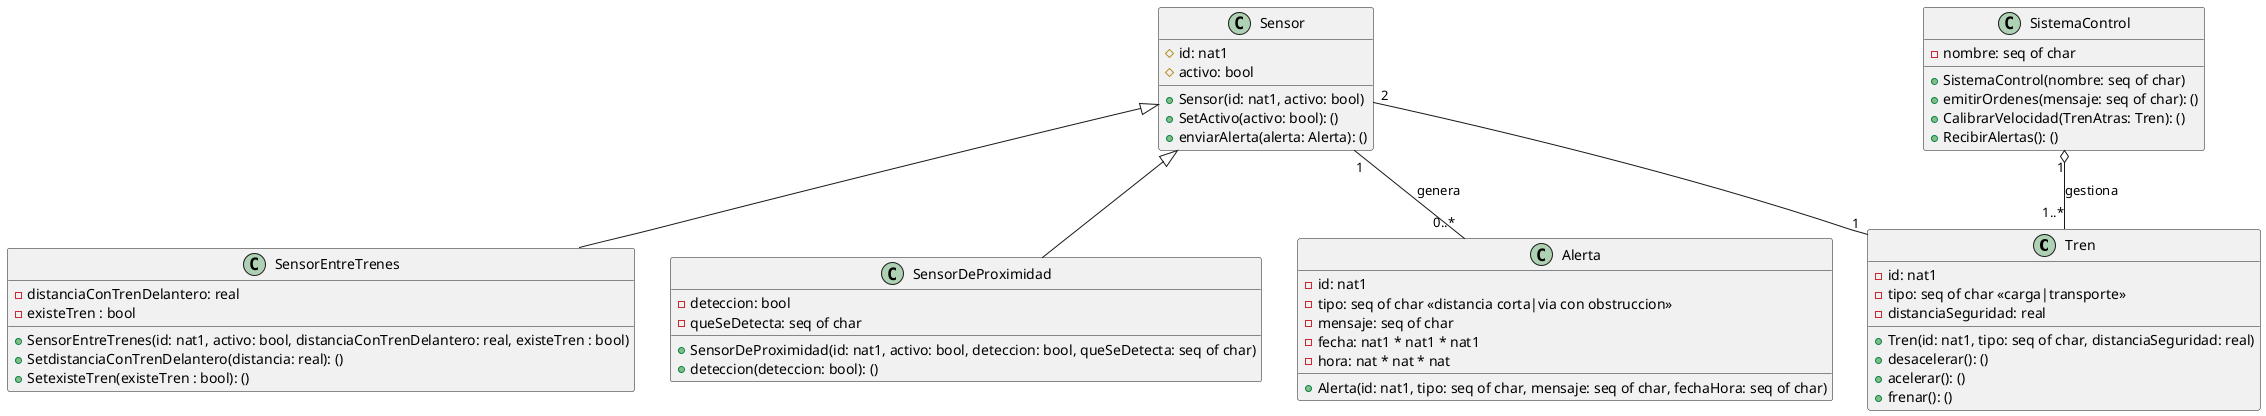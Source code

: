 @startuml trafico de trenes

class Tren {
    -id: nat1
    -tipo: seq of char <<carga|transporte>>
    -distanciaSeguridad: real
    +Tren(id: nat1, tipo: seq of char, distanciaSeguridad: real)
    +desacelerar(): ()
    +acelerar(): ()
    +frenar(): ()
}

class Sensor {
    #id: nat1
    #activo: bool
    +Sensor(id: nat1, activo: bool)
    +SetActivo(activo: bool): ()
    +enviarAlerta(alerta: Alerta): ()
}

class SensorEntreTrenes{
    -distanciaConTrenDelantero: real
    -existeTren : bool
    +SensorEntreTrenes(id: nat1, activo: bool, distanciaConTrenDelantero: real, existeTren : bool)
    +SetdistanciaConTrenDelantero(distancia: real): ()
    +SetexisteTren(existeTren : bool): ()
}

class SensorDeProximidad {
    -deteccion: bool
    -queSeDetecta: seq of char
    +SensorDeProximidad(id: nat1, activo: bool, deteccion: bool, queSeDetecta: seq of char)
    +deteccion(deteccion: bool): ()
}

class Alerta {
    -id: nat1
    -tipo: seq of char <<distancia corta|via con obstruccion>>
    -mensaje: seq of char
    -fecha: nat1 * nat1 * nat1
    -hora: nat * nat * nat
    +Alerta(id: nat1, tipo: seq of char, mensaje: seq of char, fechaHora: seq of char)
}

class SistemaControl {
    -nombre: seq of char
    +SistemaControl(nombre: seq of char)
    +emitirOrdenes(mensaje: seq of char): ()
    +CalibrarVelocidad(TrenAtras: Tren): ()
    +RecibirAlertas(): ()
}

Sensor <|-- SensorEntreTrenes
Sensor <|-- SensorDeProximidad

SistemaControl "1" o-- "1..*" Tren : gestiona
Sensor "1" -- "0..*" Alerta : genera
Sensor "2" -- "1" Tren
@enduml